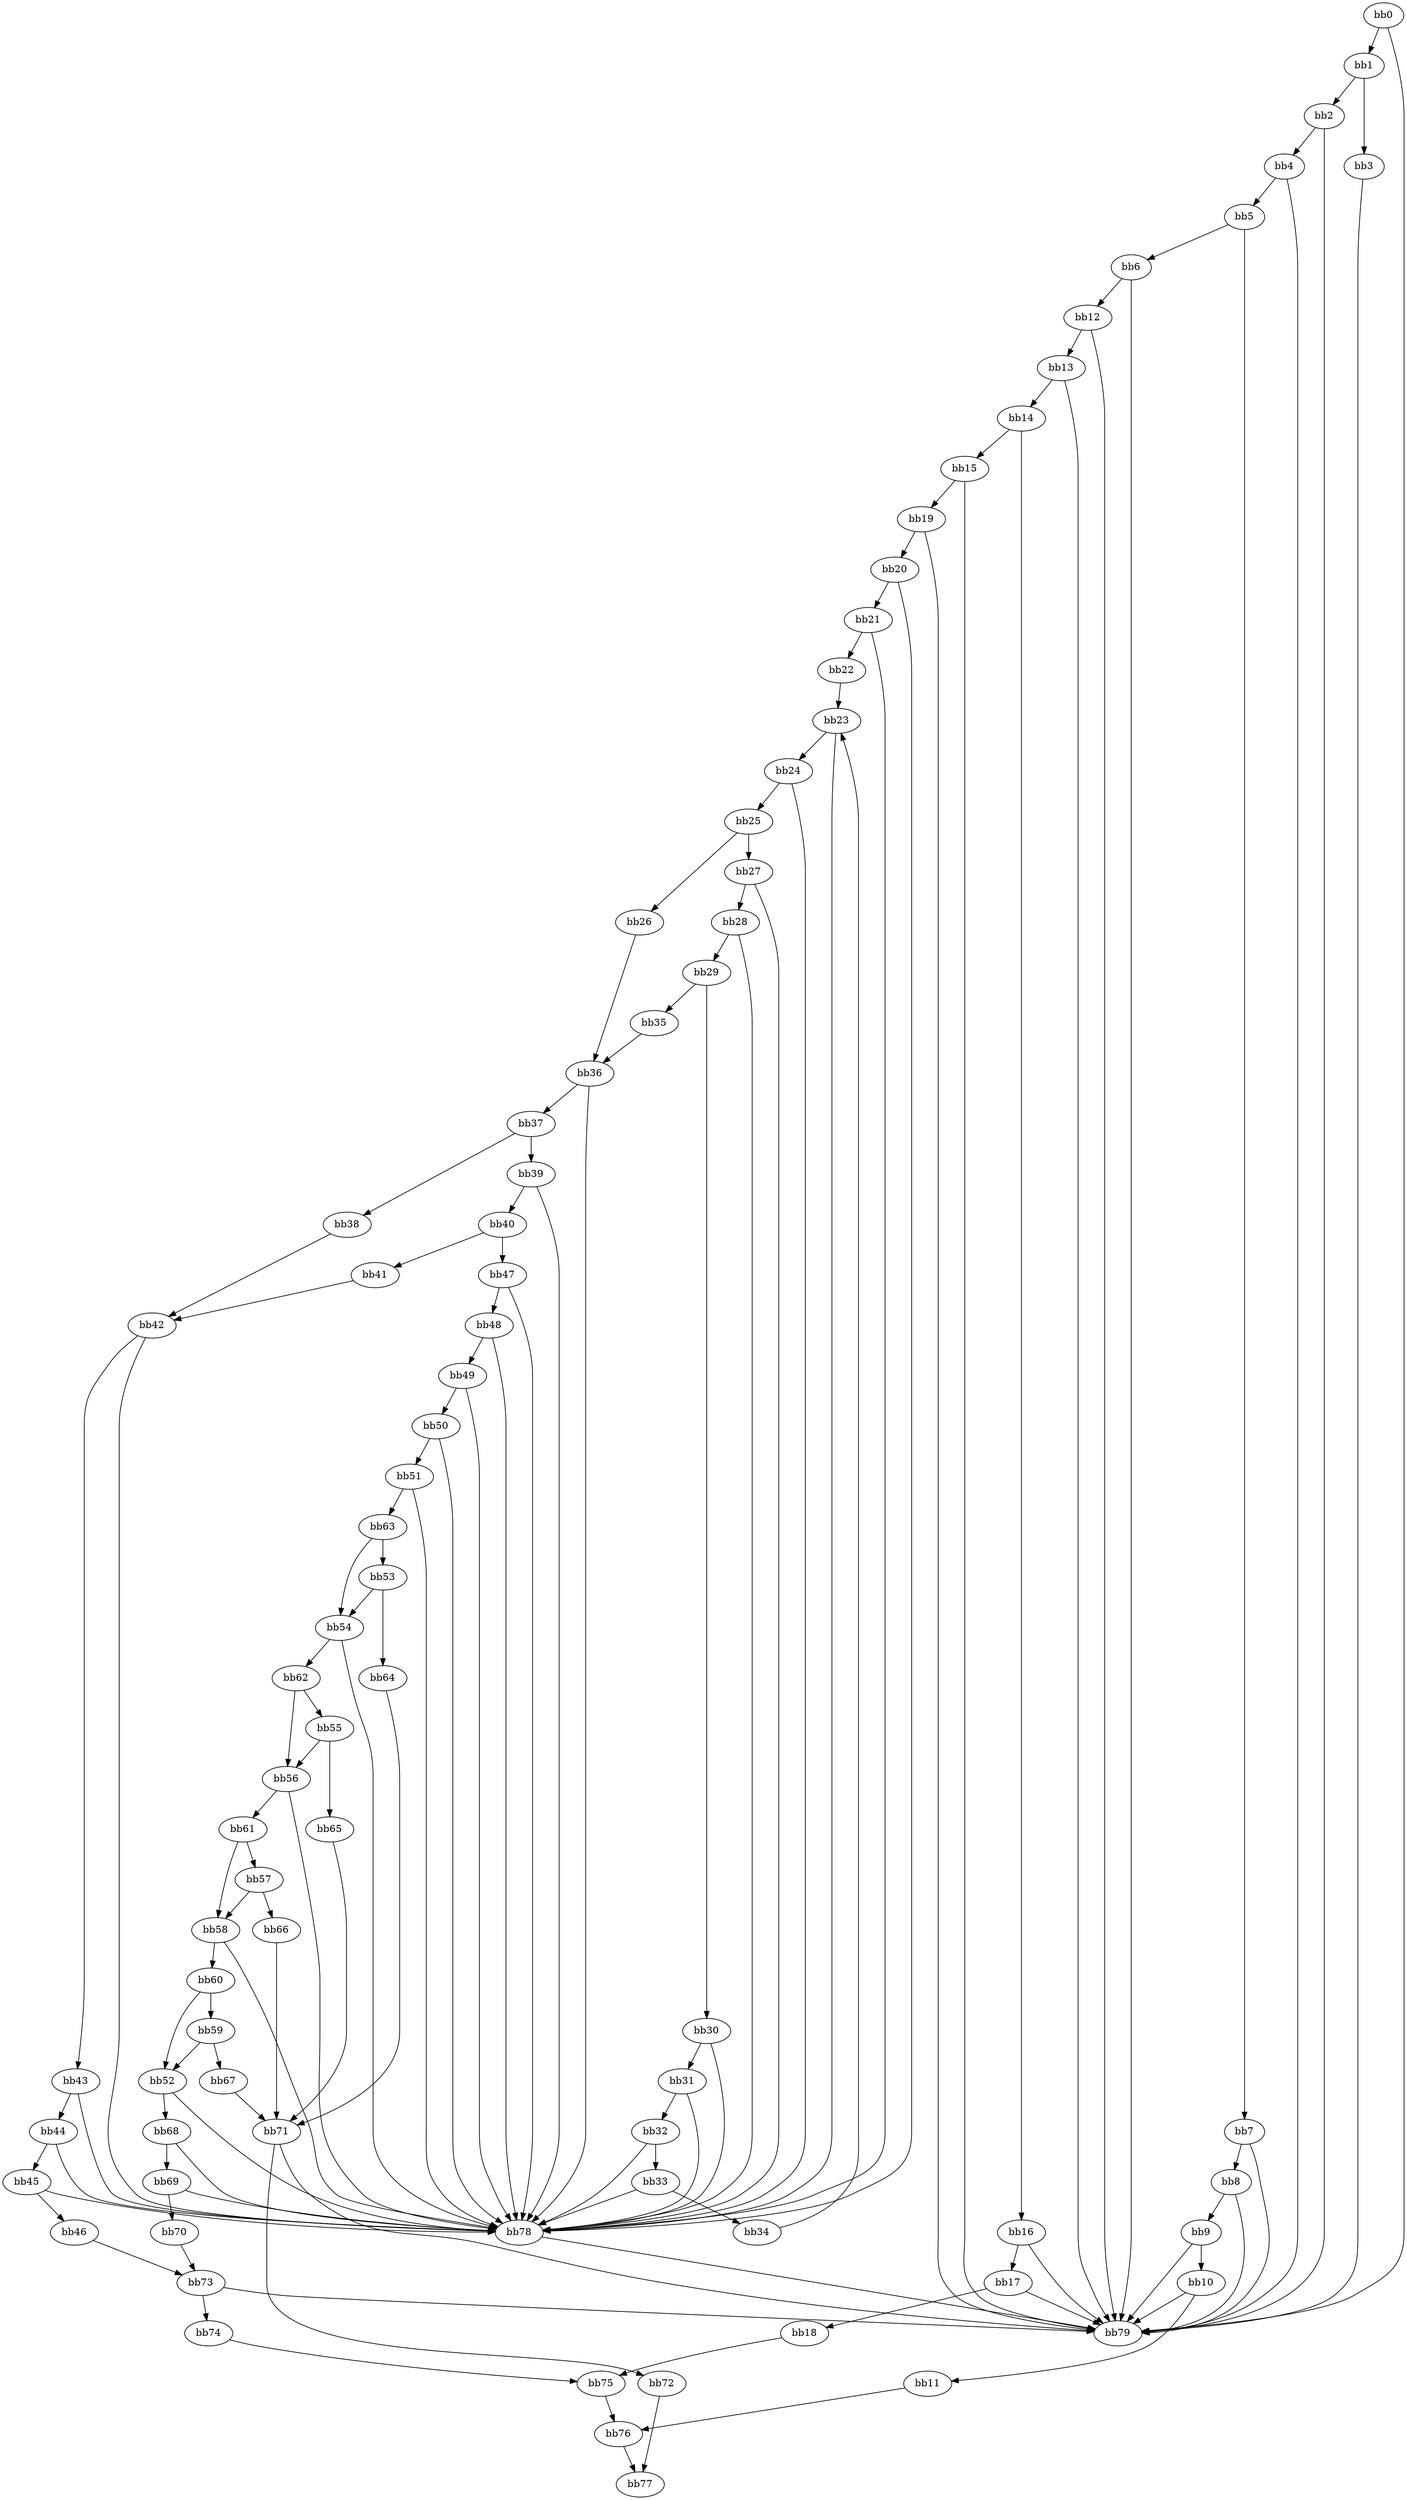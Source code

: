 digraph {
    0 [ label = "bb0\l" ]
    1 [ label = "bb1\l" ]
    2 [ label = "bb2\l" ]
    3 [ label = "bb3\l" ]
    4 [ label = "bb4\l" ]
    5 [ label = "bb5\l" ]
    6 [ label = "bb6\l" ]
    7 [ label = "bb7\l" ]
    8 [ label = "bb8\l" ]
    9 [ label = "bb9\l" ]
    10 [ label = "bb10\l" ]
    11 [ label = "bb11\l" ]
    12 [ label = "bb12\l" ]
    13 [ label = "bb13\l" ]
    14 [ label = "bb14\l" ]
    15 [ label = "bb15\l" ]
    16 [ label = "bb16\l" ]
    17 [ label = "bb17\l" ]
    18 [ label = "bb18\l" ]
    19 [ label = "bb19\l" ]
    20 [ label = "bb20\l" ]
    21 [ label = "bb21\l" ]
    22 [ label = "bb22\l" ]
    23 [ label = "bb23\l" ]
    24 [ label = "bb24\l" ]
    25 [ label = "bb25\l" ]
    26 [ label = "bb26\l" ]
    27 [ label = "bb27\l" ]
    28 [ label = "bb28\l" ]
    29 [ label = "bb29\l" ]
    30 [ label = "bb30\l" ]
    31 [ label = "bb31\l" ]
    32 [ label = "bb32\l" ]
    33 [ label = "bb33\l" ]
    34 [ label = "bb34\l" ]
    35 [ label = "bb35\l" ]
    36 [ label = "bb36\l" ]
    37 [ label = "bb37\l" ]
    38 [ label = "bb38\l" ]
    39 [ label = "bb39\l" ]
    40 [ label = "bb40\l" ]
    41 [ label = "bb41\l" ]
    42 [ label = "bb42\l" ]
    43 [ label = "bb43\l" ]
    44 [ label = "bb44\l" ]
    45 [ label = "bb45\l" ]
    46 [ label = "bb46\l" ]
    47 [ label = "bb47\l" ]
    48 [ label = "bb48\l" ]
    49 [ label = "bb49\l" ]
    50 [ label = "bb50\l" ]
    51 [ label = "bb51\l" ]
    52 [ label = "bb52\l" ]
    53 [ label = "bb53\l" ]
    54 [ label = "bb54\l" ]
    55 [ label = "bb55\l" ]
    56 [ label = "bb56\l" ]
    57 [ label = "bb57\l" ]
    58 [ label = "bb58\l" ]
    59 [ label = "bb59\l" ]
    60 [ label = "bb60\l" ]
    61 [ label = "bb61\l" ]
    62 [ label = "bb62\l" ]
    63 [ label = "bb63\l" ]
    64 [ label = "bb64\l" ]
    65 [ label = "bb65\l" ]
    66 [ label = "bb66\l" ]
    67 [ label = "bb67\l" ]
    68 [ label = "bb68\l" ]
    69 [ label = "bb69\l" ]
    70 [ label = "bb70\l" ]
    71 [ label = "bb71\l" ]
    72 [ label = "bb72\l" ]
    73 [ label = "bb73\l" ]
    74 [ label = "bb74\l" ]
    75 [ label = "bb75\l" ]
    76 [ label = "bb76\l" ]
    77 [ label = "bb77\l" ]
    78 [ label = "bb78\l" ]
    79 [ label = "bb79\l" ]
    0 -> 1 [ ]
    0 -> 79 [ ]
    1 -> 2 [ ]
    1 -> 3 [ ]
    2 -> 4 [ ]
    2 -> 79 [ ]
    3 -> 79 [ ]
    4 -> 5 [ ]
    4 -> 79 [ ]
    5 -> 6 [ ]
    5 -> 7 [ ]
    6 -> 12 [ ]
    6 -> 79 [ ]
    7 -> 8 [ ]
    7 -> 79 [ ]
    8 -> 9 [ ]
    8 -> 79 [ ]
    9 -> 10 [ ]
    9 -> 79 [ ]
    10 -> 11 [ ]
    10 -> 79 [ ]
    11 -> 76 [ ]
    12 -> 13 [ ]
    12 -> 79 [ ]
    13 -> 14 [ ]
    13 -> 79 [ ]
    14 -> 15 [ ]
    14 -> 16 [ ]
    15 -> 19 [ ]
    15 -> 79 [ ]
    16 -> 17 [ ]
    16 -> 79 [ ]
    17 -> 18 [ ]
    17 -> 79 [ ]
    18 -> 75 [ ]
    19 -> 20 [ ]
    19 -> 79 [ ]
    20 -> 21 [ ]
    20 -> 78 [ ]
    21 -> 22 [ ]
    21 -> 78 [ ]
    22 -> 23 [ ]
    23 -> 24 [ ]
    23 -> 78 [ ]
    24 -> 25 [ ]
    24 -> 78 [ ]
    25 -> 26 [ ]
    25 -> 27 [ ]
    26 -> 36 [ ]
    27 -> 28 [ ]
    27 -> 78 [ ]
    28 -> 29 [ ]
    28 -> 78 [ ]
    29 -> 30 [ ]
    29 -> 35 [ ]
    30 -> 31 [ ]
    30 -> 78 [ ]
    31 -> 32 [ ]
    31 -> 78 [ ]
    32 -> 33 [ ]
    32 -> 78 [ ]
    33 -> 34 [ ]
    33 -> 78 [ ]
    34 -> 23 [ ]
    35 -> 36 [ ]
    36 -> 37 [ ]
    36 -> 78 [ ]
    37 -> 38 [ ]
    37 -> 39 [ ]
    38 -> 42 [ ]
    39 -> 40 [ ]
    39 -> 78 [ ]
    40 -> 41 [ ]
    40 -> 47 [ ]
    41 -> 42 [ ]
    42 -> 43 [ ]
    42 -> 78 [ ]
    43 -> 44 [ ]
    43 -> 78 [ ]
    44 -> 45 [ ]
    44 -> 78 [ ]
    45 -> 46 [ ]
    45 -> 78 [ ]
    46 -> 73 [ ]
    47 -> 48 [ ]
    47 -> 78 [ ]
    48 -> 49 [ ]
    48 -> 78 [ ]
    49 -> 50 [ ]
    49 -> 78 [ ]
    50 -> 51 [ ]
    50 -> 78 [ ]
    51 -> 63 [ ]
    51 -> 78 [ ]
    52 -> 68 [ ]
    52 -> 78 [ ]
    53 -> 54 [ ]
    53 -> 64 [ ]
    54 -> 62 [ ]
    54 -> 78 [ ]
    55 -> 56 [ ]
    55 -> 65 [ ]
    56 -> 61 [ ]
    56 -> 78 [ ]
    57 -> 58 [ ]
    57 -> 66 [ ]
    58 -> 60 [ ]
    58 -> 78 [ ]
    59 -> 52 [ ]
    59 -> 67 [ ]
    60 -> 52 [ ]
    60 -> 59 [ ]
    61 -> 57 [ ]
    61 -> 58 [ ]
    62 -> 55 [ ]
    62 -> 56 [ ]
    63 -> 53 [ ]
    63 -> 54 [ ]
    64 -> 71 [ ]
    65 -> 71 [ ]
    66 -> 71 [ ]
    67 -> 71 [ ]
    68 -> 69 [ ]
    68 -> 78 [ ]
    69 -> 70 [ ]
    69 -> 78 [ ]
    70 -> 73 [ ]
    71 -> 72 [ ]
    71 -> 79 [ ]
    72 -> 77 [ ]
    73 -> 74 [ ]
    73 -> 79 [ ]
    74 -> 75 [ ]
    75 -> 76 [ ]
    76 -> 77 [ ]
    78 -> 79 [ ]
}


